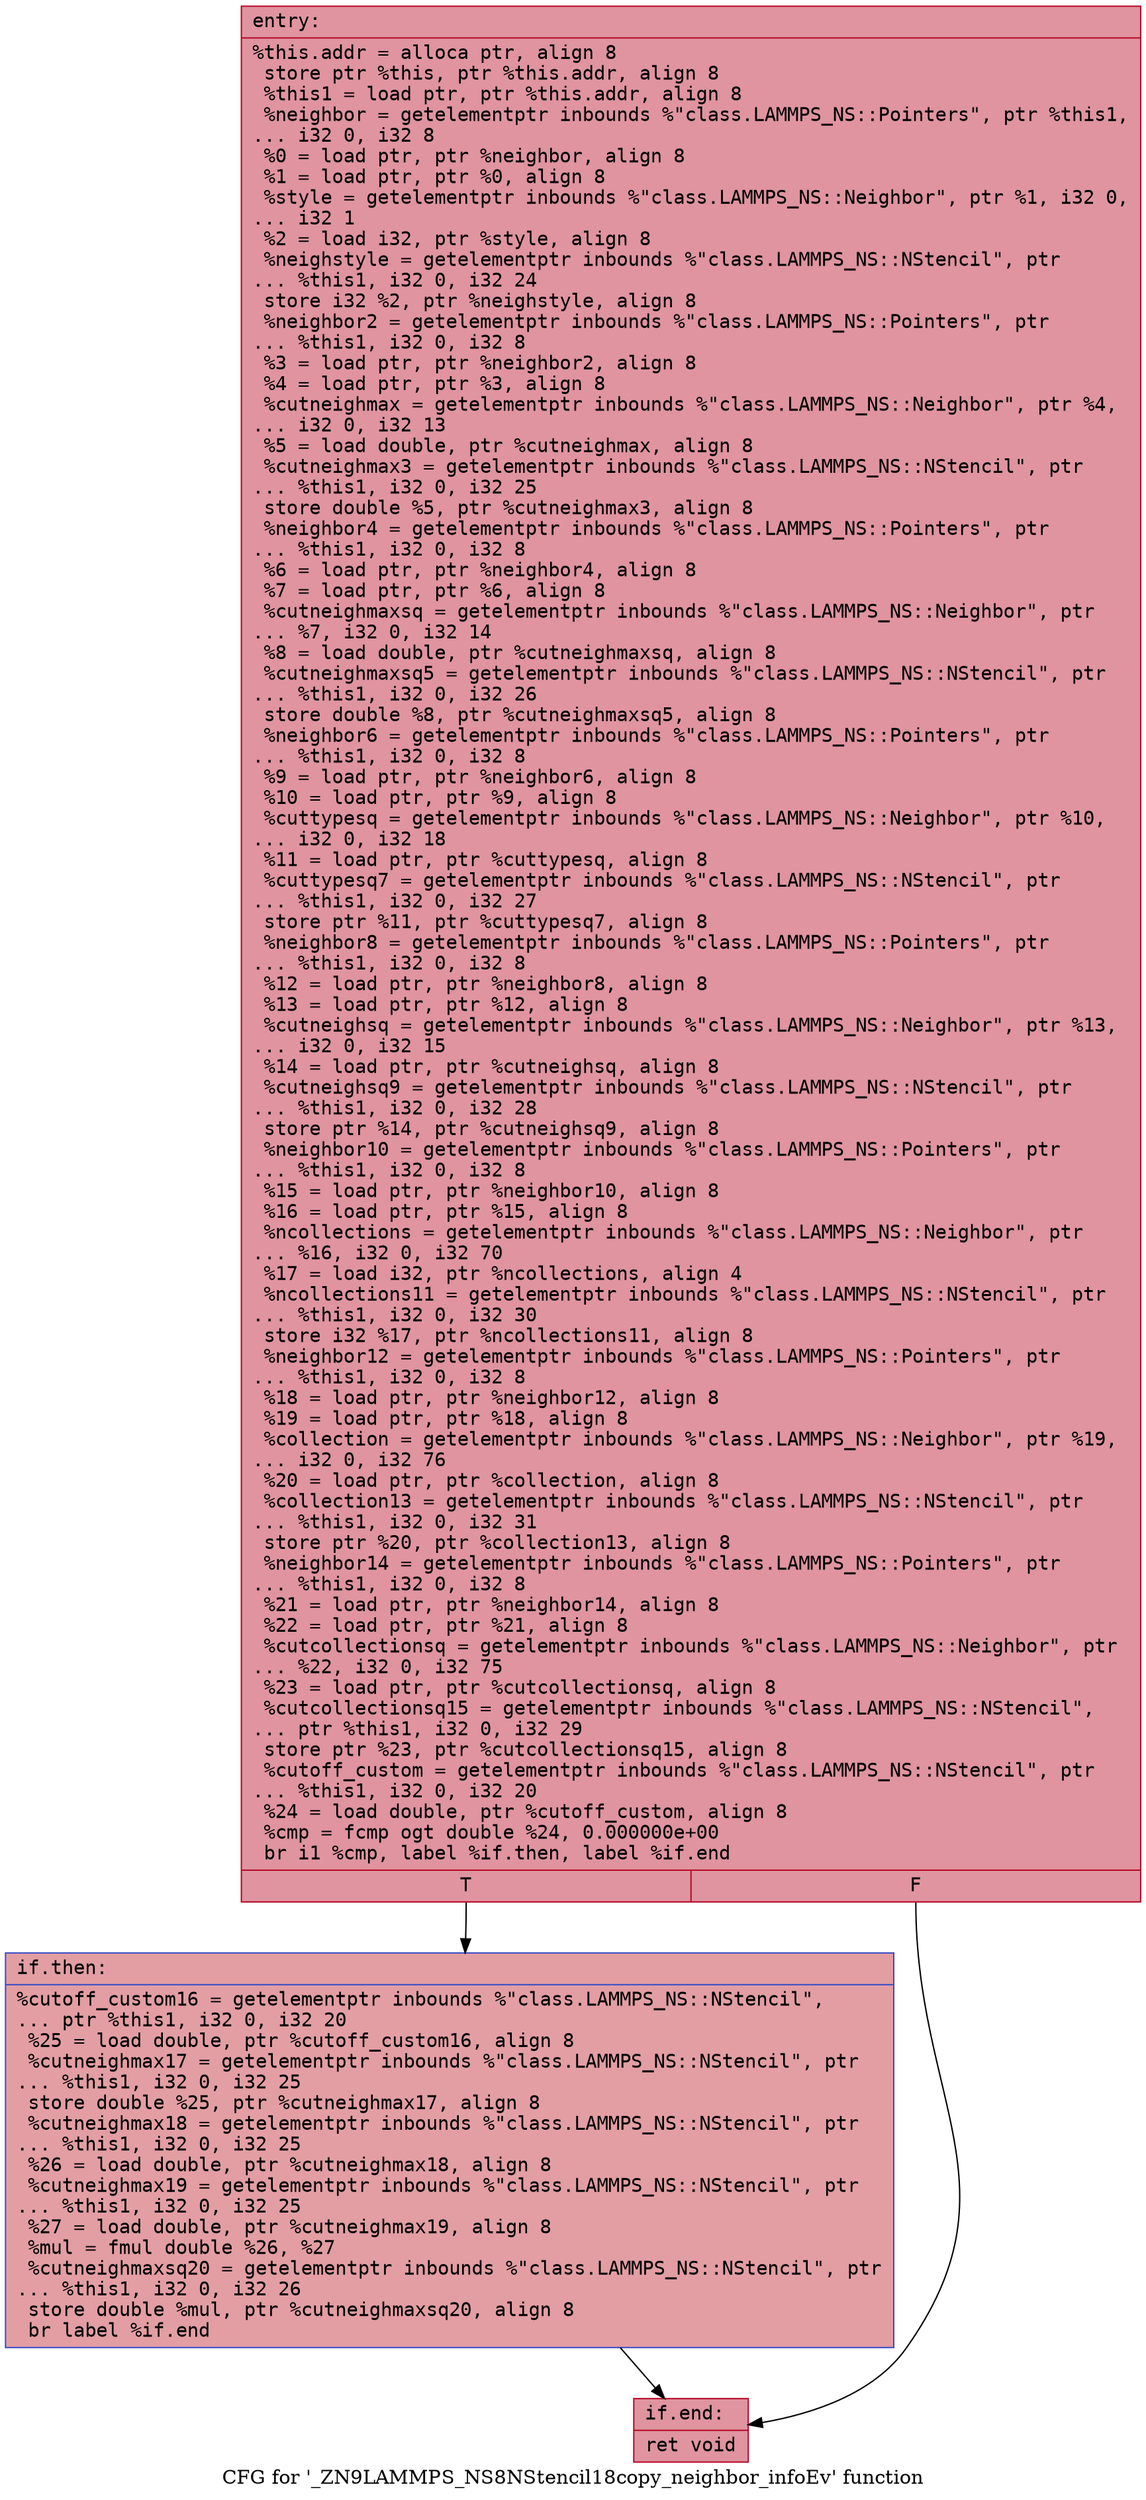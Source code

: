 digraph "CFG for '_ZN9LAMMPS_NS8NStencil18copy_neighbor_infoEv' function" {
	label="CFG for '_ZN9LAMMPS_NS8NStencil18copy_neighbor_infoEv' function";

	Node0x55b8be859970 [shape=record,color="#b70d28ff", style=filled, fillcolor="#b70d2870" fontname="Courier",label="{entry:\l|  %this.addr = alloca ptr, align 8\l  store ptr %this, ptr %this.addr, align 8\l  %this1 = load ptr, ptr %this.addr, align 8\l  %neighbor = getelementptr inbounds %\"class.LAMMPS_NS::Pointers\", ptr %this1,\l... i32 0, i32 8\l  %0 = load ptr, ptr %neighbor, align 8\l  %1 = load ptr, ptr %0, align 8\l  %style = getelementptr inbounds %\"class.LAMMPS_NS::Neighbor\", ptr %1, i32 0,\l... i32 1\l  %2 = load i32, ptr %style, align 8\l  %neighstyle = getelementptr inbounds %\"class.LAMMPS_NS::NStencil\", ptr\l... %this1, i32 0, i32 24\l  store i32 %2, ptr %neighstyle, align 8\l  %neighbor2 = getelementptr inbounds %\"class.LAMMPS_NS::Pointers\", ptr\l... %this1, i32 0, i32 8\l  %3 = load ptr, ptr %neighbor2, align 8\l  %4 = load ptr, ptr %3, align 8\l  %cutneighmax = getelementptr inbounds %\"class.LAMMPS_NS::Neighbor\", ptr %4,\l... i32 0, i32 13\l  %5 = load double, ptr %cutneighmax, align 8\l  %cutneighmax3 = getelementptr inbounds %\"class.LAMMPS_NS::NStencil\", ptr\l... %this1, i32 0, i32 25\l  store double %5, ptr %cutneighmax3, align 8\l  %neighbor4 = getelementptr inbounds %\"class.LAMMPS_NS::Pointers\", ptr\l... %this1, i32 0, i32 8\l  %6 = load ptr, ptr %neighbor4, align 8\l  %7 = load ptr, ptr %6, align 8\l  %cutneighmaxsq = getelementptr inbounds %\"class.LAMMPS_NS::Neighbor\", ptr\l... %7, i32 0, i32 14\l  %8 = load double, ptr %cutneighmaxsq, align 8\l  %cutneighmaxsq5 = getelementptr inbounds %\"class.LAMMPS_NS::NStencil\", ptr\l... %this1, i32 0, i32 26\l  store double %8, ptr %cutneighmaxsq5, align 8\l  %neighbor6 = getelementptr inbounds %\"class.LAMMPS_NS::Pointers\", ptr\l... %this1, i32 0, i32 8\l  %9 = load ptr, ptr %neighbor6, align 8\l  %10 = load ptr, ptr %9, align 8\l  %cuttypesq = getelementptr inbounds %\"class.LAMMPS_NS::Neighbor\", ptr %10,\l... i32 0, i32 18\l  %11 = load ptr, ptr %cuttypesq, align 8\l  %cuttypesq7 = getelementptr inbounds %\"class.LAMMPS_NS::NStencil\", ptr\l... %this1, i32 0, i32 27\l  store ptr %11, ptr %cuttypesq7, align 8\l  %neighbor8 = getelementptr inbounds %\"class.LAMMPS_NS::Pointers\", ptr\l... %this1, i32 0, i32 8\l  %12 = load ptr, ptr %neighbor8, align 8\l  %13 = load ptr, ptr %12, align 8\l  %cutneighsq = getelementptr inbounds %\"class.LAMMPS_NS::Neighbor\", ptr %13,\l... i32 0, i32 15\l  %14 = load ptr, ptr %cutneighsq, align 8\l  %cutneighsq9 = getelementptr inbounds %\"class.LAMMPS_NS::NStencil\", ptr\l... %this1, i32 0, i32 28\l  store ptr %14, ptr %cutneighsq9, align 8\l  %neighbor10 = getelementptr inbounds %\"class.LAMMPS_NS::Pointers\", ptr\l... %this1, i32 0, i32 8\l  %15 = load ptr, ptr %neighbor10, align 8\l  %16 = load ptr, ptr %15, align 8\l  %ncollections = getelementptr inbounds %\"class.LAMMPS_NS::Neighbor\", ptr\l... %16, i32 0, i32 70\l  %17 = load i32, ptr %ncollections, align 4\l  %ncollections11 = getelementptr inbounds %\"class.LAMMPS_NS::NStencil\", ptr\l... %this1, i32 0, i32 30\l  store i32 %17, ptr %ncollections11, align 8\l  %neighbor12 = getelementptr inbounds %\"class.LAMMPS_NS::Pointers\", ptr\l... %this1, i32 0, i32 8\l  %18 = load ptr, ptr %neighbor12, align 8\l  %19 = load ptr, ptr %18, align 8\l  %collection = getelementptr inbounds %\"class.LAMMPS_NS::Neighbor\", ptr %19,\l... i32 0, i32 76\l  %20 = load ptr, ptr %collection, align 8\l  %collection13 = getelementptr inbounds %\"class.LAMMPS_NS::NStencil\", ptr\l... %this1, i32 0, i32 31\l  store ptr %20, ptr %collection13, align 8\l  %neighbor14 = getelementptr inbounds %\"class.LAMMPS_NS::Pointers\", ptr\l... %this1, i32 0, i32 8\l  %21 = load ptr, ptr %neighbor14, align 8\l  %22 = load ptr, ptr %21, align 8\l  %cutcollectionsq = getelementptr inbounds %\"class.LAMMPS_NS::Neighbor\", ptr\l... %22, i32 0, i32 75\l  %23 = load ptr, ptr %cutcollectionsq, align 8\l  %cutcollectionsq15 = getelementptr inbounds %\"class.LAMMPS_NS::NStencil\",\l... ptr %this1, i32 0, i32 29\l  store ptr %23, ptr %cutcollectionsq15, align 8\l  %cutoff_custom = getelementptr inbounds %\"class.LAMMPS_NS::NStencil\", ptr\l... %this1, i32 0, i32 20\l  %24 = load double, ptr %cutoff_custom, align 8\l  %cmp = fcmp ogt double %24, 0.000000e+00\l  br i1 %cmp, label %if.then, label %if.end\l|{<s0>T|<s1>F}}"];
	Node0x55b8be859970:s0 -> Node0x55b8be85cac0[tooltip="entry -> if.then\nProbability 50.00%" ];
	Node0x55b8be859970:s1 -> Node0x55b8be85cb30[tooltip="entry -> if.end\nProbability 50.00%" ];
	Node0x55b8be85cac0 [shape=record,color="#3d50c3ff", style=filled, fillcolor="#be242e70" fontname="Courier",label="{if.then:\l|  %cutoff_custom16 = getelementptr inbounds %\"class.LAMMPS_NS::NStencil\",\l... ptr %this1, i32 0, i32 20\l  %25 = load double, ptr %cutoff_custom16, align 8\l  %cutneighmax17 = getelementptr inbounds %\"class.LAMMPS_NS::NStencil\", ptr\l... %this1, i32 0, i32 25\l  store double %25, ptr %cutneighmax17, align 8\l  %cutneighmax18 = getelementptr inbounds %\"class.LAMMPS_NS::NStencil\", ptr\l... %this1, i32 0, i32 25\l  %26 = load double, ptr %cutneighmax18, align 8\l  %cutneighmax19 = getelementptr inbounds %\"class.LAMMPS_NS::NStencil\", ptr\l... %this1, i32 0, i32 25\l  %27 = load double, ptr %cutneighmax19, align 8\l  %mul = fmul double %26, %27\l  %cutneighmaxsq20 = getelementptr inbounds %\"class.LAMMPS_NS::NStencil\", ptr\l... %this1, i32 0, i32 26\l  store double %mul, ptr %cutneighmaxsq20, align 8\l  br label %if.end\l}"];
	Node0x55b8be85cac0 -> Node0x55b8be85cb30[tooltip="if.then -> if.end\nProbability 100.00%" ];
	Node0x55b8be85cb30 [shape=record,color="#b70d28ff", style=filled, fillcolor="#b70d2870" fontname="Courier",label="{if.end:\l|  ret void\l}"];
}
